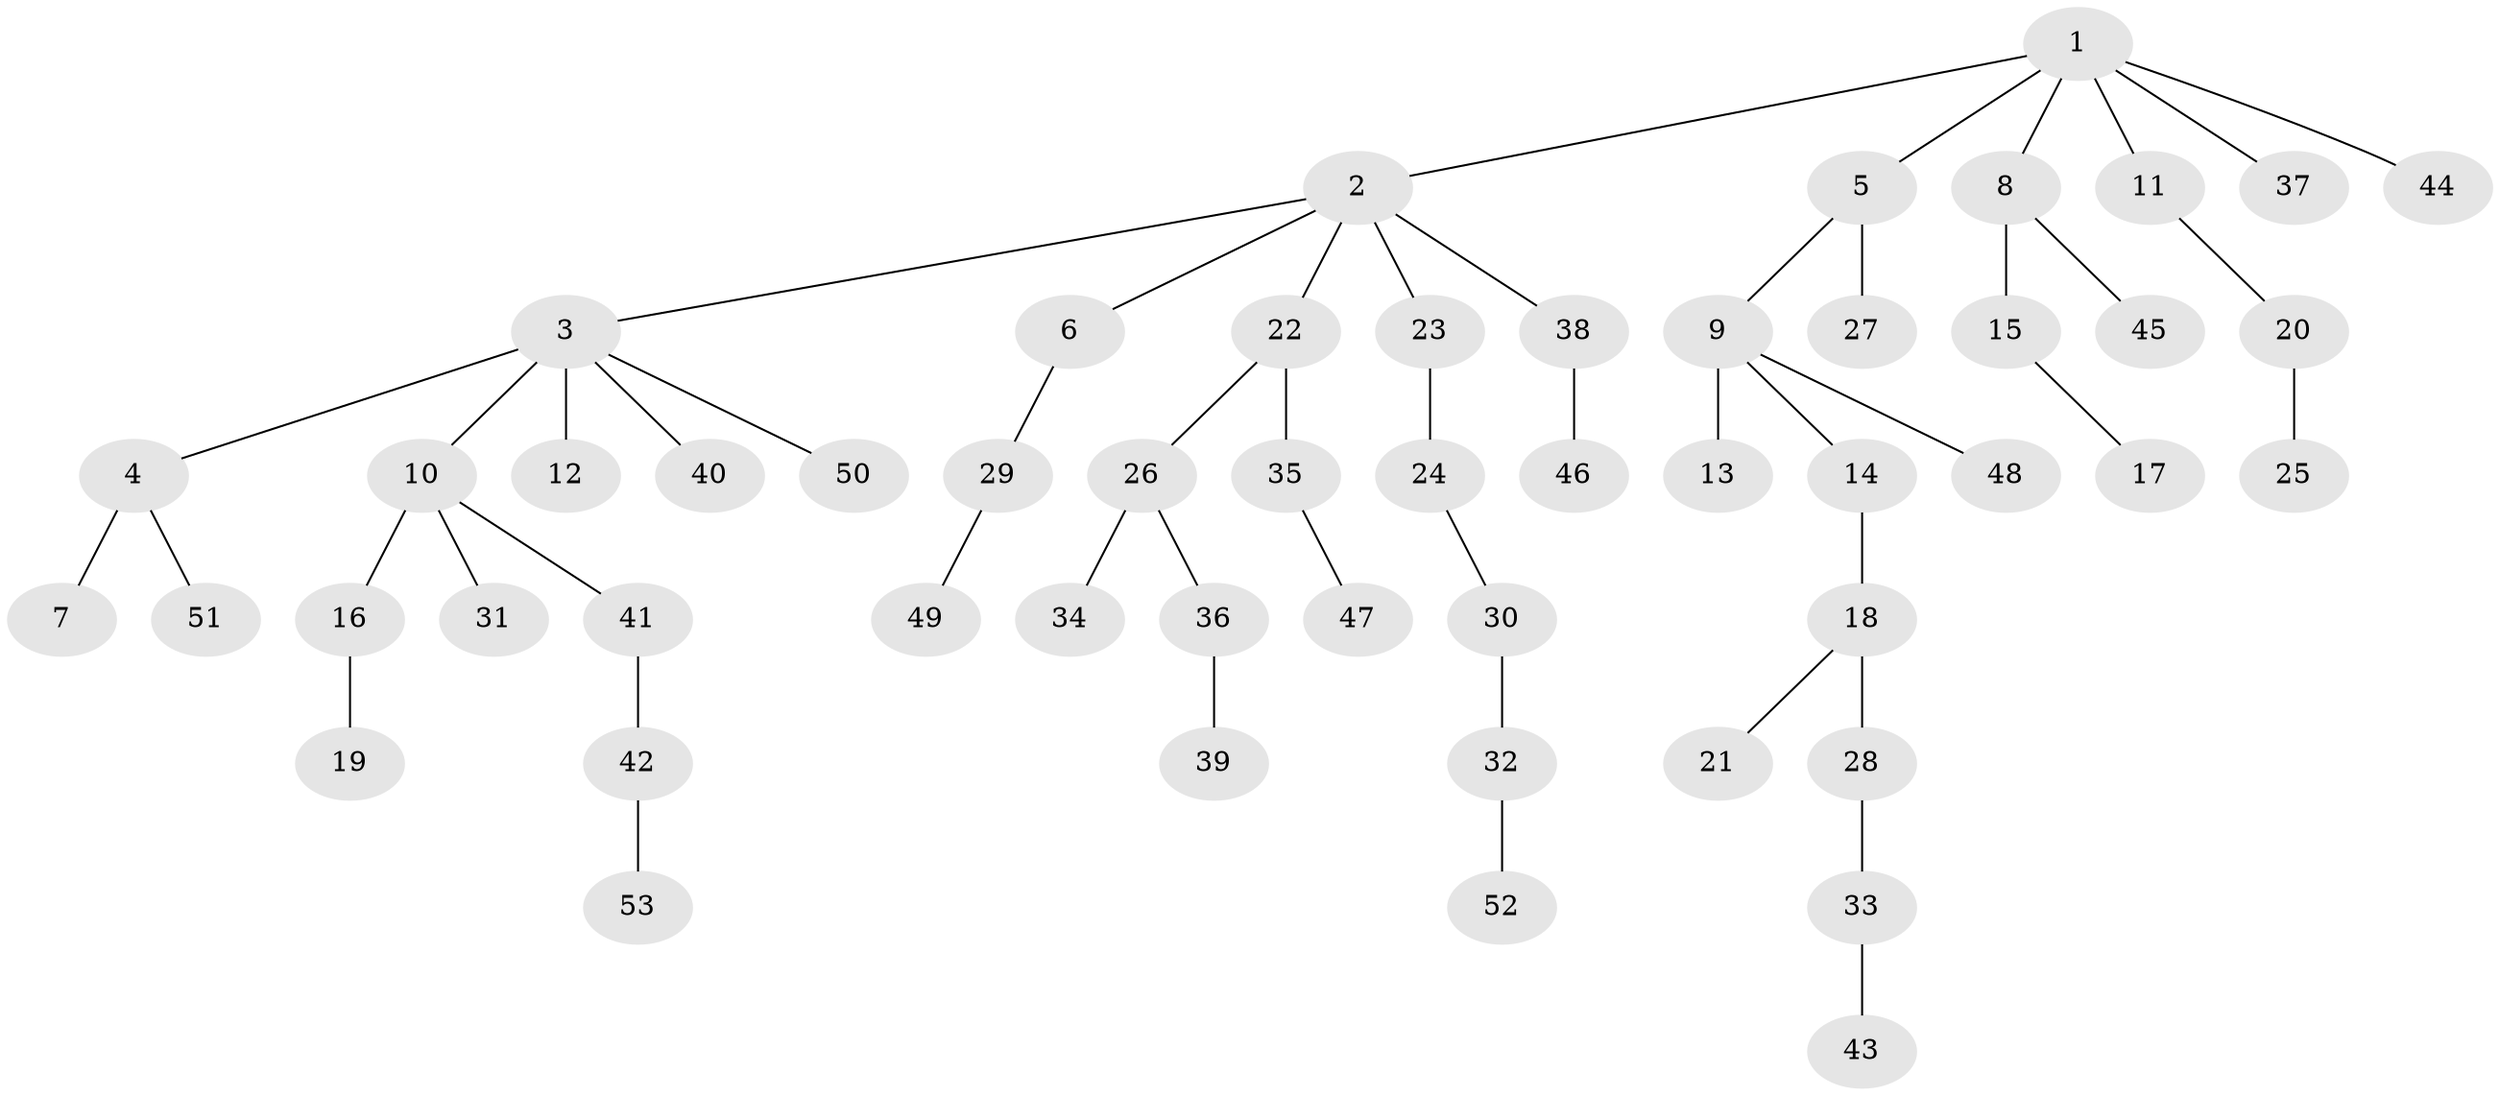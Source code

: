 // original degree distribution, {7: 0.028846153846153848, 4: 0.0673076923076923, 2: 0.25, 3: 0.15384615384615385, 6: 0.009615384615384616, 1: 0.49038461538461536}
// Generated by graph-tools (version 1.1) at 2025/51/03/04/25 22:51:51]
// undirected, 53 vertices, 52 edges
graph export_dot {
  node [color=gray90,style=filled];
  1;
  2;
  3;
  4;
  5;
  6;
  7;
  8;
  9;
  10;
  11;
  12;
  13;
  14;
  15;
  16;
  17;
  18;
  19;
  20;
  21;
  22;
  23;
  24;
  25;
  26;
  27;
  28;
  29;
  30;
  31;
  32;
  33;
  34;
  35;
  36;
  37;
  38;
  39;
  40;
  41;
  42;
  43;
  44;
  45;
  46;
  47;
  48;
  49;
  50;
  51;
  52;
  53;
  1 -- 2 [weight=1.0];
  1 -- 5 [weight=1.0];
  1 -- 8 [weight=1.0];
  1 -- 11 [weight=1.0];
  1 -- 37 [weight=1.0];
  1 -- 44 [weight=1.0];
  2 -- 3 [weight=1.0];
  2 -- 6 [weight=1.0];
  2 -- 22 [weight=1.0];
  2 -- 23 [weight=1.0];
  2 -- 38 [weight=1.0];
  3 -- 4 [weight=1.0];
  3 -- 10 [weight=1.0];
  3 -- 12 [weight=5.0];
  3 -- 40 [weight=1.0];
  3 -- 50 [weight=1.0];
  4 -- 7 [weight=2.0];
  4 -- 51 [weight=1.0];
  5 -- 9 [weight=1.0];
  5 -- 27 [weight=1.0];
  6 -- 29 [weight=1.0];
  8 -- 15 [weight=1.0];
  8 -- 45 [weight=1.0];
  9 -- 13 [weight=3.0];
  9 -- 14 [weight=1.0];
  9 -- 48 [weight=1.0];
  10 -- 16 [weight=1.0];
  10 -- 31 [weight=1.0];
  10 -- 41 [weight=1.0];
  11 -- 20 [weight=1.0];
  14 -- 18 [weight=1.0];
  15 -- 17 [weight=1.0];
  16 -- 19 [weight=3.0];
  18 -- 21 [weight=1.0];
  18 -- 28 [weight=1.0];
  20 -- 25 [weight=1.0];
  22 -- 26 [weight=1.0];
  22 -- 35 [weight=1.0];
  23 -- 24 [weight=1.0];
  24 -- 30 [weight=1.0];
  26 -- 34 [weight=2.0];
  26 -- 36 [weight=1.0];
  28 -- 33 [weight=1.0];
  29 -- 49 [weight=1.0];
  30 -- 32 [weight=1.0];
  32 -- 52 [weight=2.0];
  33 -- 43 [weight=1.0];
  35 -- 47 [weight=1.0];
  36 -- 39 [weight=1.0];
  38 -- 46 [weight=1.0];
  41 -- 42 [weight=1.0];
  42 -- 53 [weight=1.0];
}
